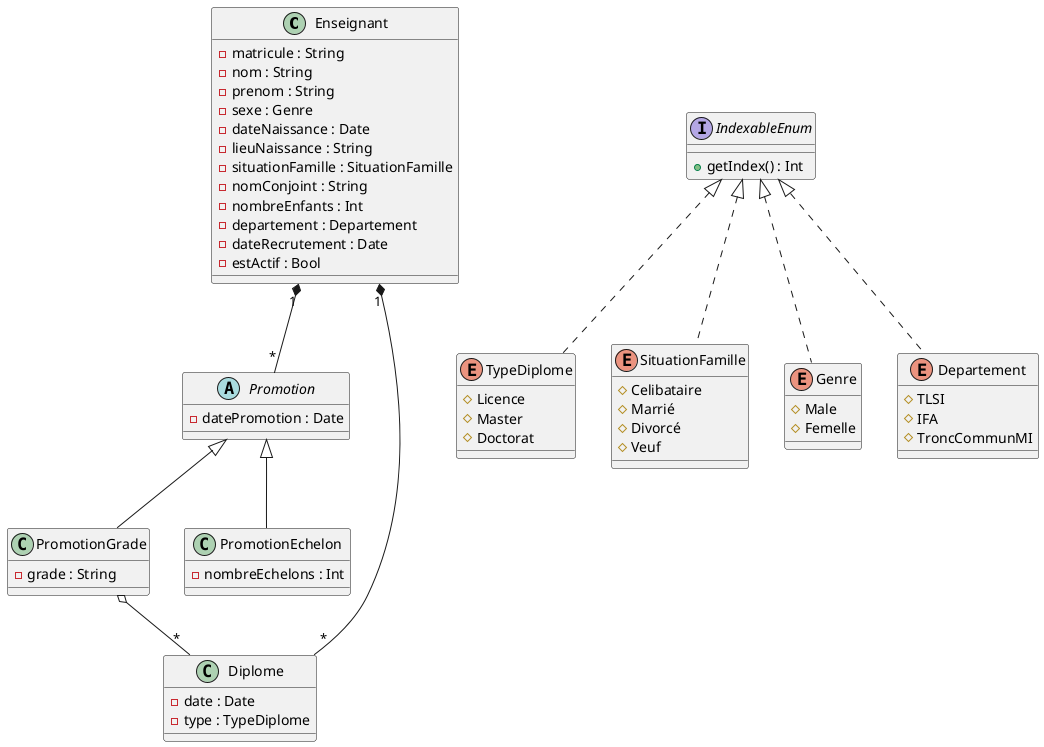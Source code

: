@startuml DCL1

class Enseignant {
    - matricule : String
    - nom : String
    - prenom : String
    - sexe : Genre
    - dateNaissance : Date
    - lieuNaissance : String
    - situationFamille : SituationFamille
    - nomConjoint : String
    - nombreEnfants : Int
    - departement : Departement
    - dateRecrutement : Date
    - estActif : Bool
}

abstract class Promotion {
    - datePromotion : Date
}

interface IndexableEnum {
    + getIndex() : Int
}

class PromotionGrade extends Promotion {
    - grade : String
}

class PromotionEchelon extends Promotion {
    - nombreEchelons : Int
}

class Diplome {
    - date : Date
    - type : TypeDiplome
}

enum TypeDiplome implements IndexableEnum {
    # Licence
    # Master
    # Doctorat
}

enum SituationFamille implements IndexableEnum {
    # Celibataire
    # Marrié
    # Divorcé
    # Veuf
}

enum Genre implements IndexableEnum {
    # Male
    # Femelle
}

enum Departement implements IndexableEnum {
    # TLSI
    # IFA
    # TroncCommunMI
}

'ASSOCIATIONS
Enseignant "1" *-- "*" Promotion
Enseignant "1" *-- "*" Diplome

PromotionGrade o-- "*" Diplome

@enduml